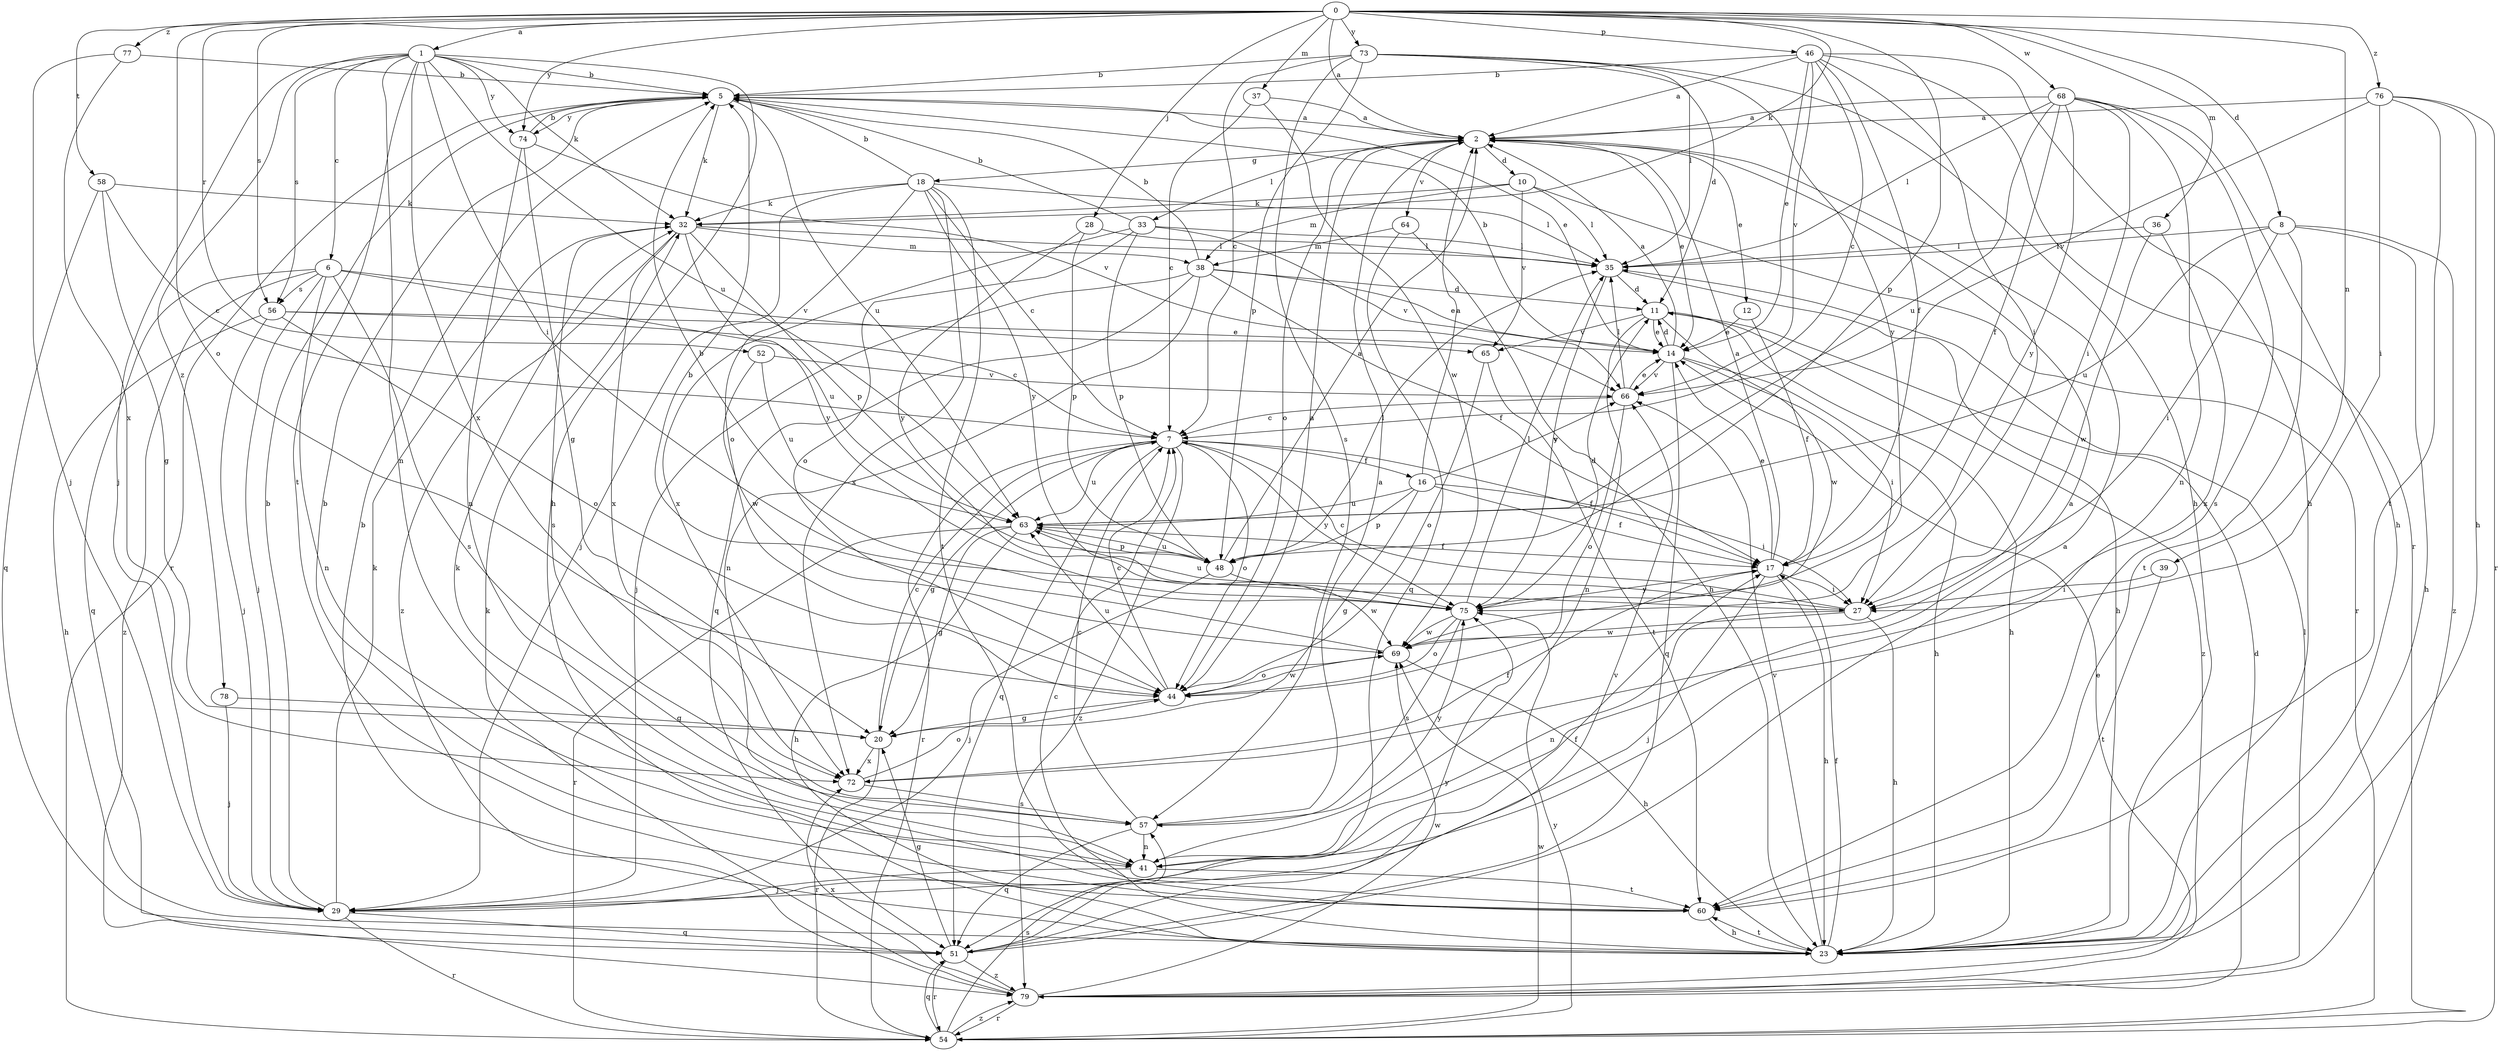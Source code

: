 strict digraph  {
0;
1;
2;
5;
6;
7;
8;
10;
11;
12;
14;
16;
17;
18;
20;
23;
27;
28;
29;
32;
33;
35;
36;
37;
38;
39;
41;
44;
46;
48;
51;
52;
54;
56;
57;
58;
60;
63;
64;
65;
66;
68;
69;
72;
73;
74;
75;
76;
77;
78;
79;
0 -> 1  [label=a];
0 -> 2  [label=a];
0 -> 8  [label=d];
0 -> 28  [label=j];
0 -> 32  [label=k];
0 -> 36  [label=m];
0 -> 37  [label=m];
0 -> 39  [label=n];
0 -> 44  [label=o];
0 -> 46  [label=p];
0 -> 48  [label=p];
0 -> 52  [label=r];
0 -> 56  [label=s];
0 -> 58  [label=t];
0 -> 68  [label=w];
0 -> 73  [label=y];
0 -> 74  [label=y];
0 -> 76  [label=z];
0 -> 77  [label=z];
1 -> 5  [label=b];
1 -> 6  [label=c];
1 -> 23  [label=h];
1 -> 27  [label=i];
1 -> 29  [label=j];
1 -> 32  [label=k];
1 -> 41  [label=n];
1 -> 56  [label=s];
1 -> 60  [label=t];
1 -> 63  [label=u];
1 -> 72  [label=x];
1 -> 74  [label=y];
1 -> 78  [label=z];
2 -> 10  [label=d];
2 -> 12  [label=e];
2 -> 14  [label=e];
2 -> 18  [label=g];
2 -> 33  [label=l];
2 -> 44  [label=o];
2 -> 64  [label=v];
5 -> 2  [label=a];
5 -> 14  [label=e];
5 -> 32  [label=k];
5 -> 54  [label=r];
5 -> 63  [label=u];
5 -> 74  [label=y];
6 -> 29  [label=j];
6 -> 41  [label=n];
6 -> 51  [label=q];
6 -> 56  [label=s];
6 -> 57  [label=s];
6 -> 63  [label=u];
6 -> 65  [label=v];
6 -> 79  [label=z];
7 -> 16  [label=f];
7 -> 17  [label=f];
7 -> 20  [label=g];
7 -> 44  [label=o];
7 -> 51  [label=q];
7 -> 54  [label=r];
7 -> 63  [label=u];
7 -> 75  [label=y];
7 -> 79  [label=z];
8 -> 23  [label=h];
8 -> 27  [label=i];
8 -> 35  [label=l];
8 -> 60  [label=t];
8 -> 63  [label=u];
8 -> 79  [label=z];
10 -> 32  [label=k];
10 -> 35  [label=l];
10 -> 38  [label=m];
10 -> 54  [label=r];
10 -> 65  [label=v];
11 -> 14  [label=e];
11 -> 23  [label=h];
11 -> 41  [label=n];
11 -> 65  [label=v];
11 -> 69  [label=w];
11 -> 79  [label=z];
12 -> 14  [label=e];
12 -> 17  [label=f];
14 -> 2  [label=a];
14 -> 5  [label=b];
14 -> 11  [label=d];
14 -> 23  [label=h];
14 -> 27  [label=i];
14 -> 51  [label=q];
14 -> 66  [label=v];
16 -> 2  [label=a];
16 -> 17  [label=f];
16 -> 20  [label=g];
16 -> 27  [label=i];
16 -> 48  [label=p];
16 -> 63  [label=u];
16 -> 66  [label=v];
17 -> 2  [label=a];
17 -> 14  [label=e];
17 -> 23  [label=h];
17 -> 27  [label=i];
17 -> 29  [label=j];
17 -> 75  [label=y];
18 -> 5  [label=b];
18 -> 7  [label=c];
18 -> 29  [label=j];
18 -> 32  [label=k];
18 -> 35  [label=l];
18 -> 44  [label=o];
18 -> 60  [label=t];
18 -> 72  [label=x];
18 -> 75  [label=y];
20 -> 7  [label=c];
20 -> 54  [label=r];
20 -> 72  [label=x];
23 -> 5  [label=b];
23 -> 7  [label=c];
23 -> 17  [label=f];
23 -> 60  [label=t];
23 -> 66  [label=v];
27 -> 7  [label=c];
27 -> 23  [label=h];
27 -> 41  [label=n];
27 -> 63  [label=u];
27 -> 69  [label=w];
28 -> 35  [label=l];
28 -> 48  [label=p];
28 -> 75  [label=y];
29 -> 5  [label=b];
29 -> 17  [label=f];
29 -> 32  [label=k];
29 -> 51  [label=q];
29 -> 54  [label=r];
32 -> 35  [label=l];
32 -> 38  [label=m];
32 -> 48  [label=p];
32 -> 57  [label=s];
32 -> 72  [label=x];
32 -> 75  [label=y];
32 -> 79  [label=z];
33 -> 5  [label=b];
33 -> 35  [label=l];
33 -> 44  [label=o];
33 -> 48  [label=p];
33 -> 66  [label=v];
33 -> 72  [label=x];
35 -> 11  [label=d];
35 -> 23  [label=h];
35 -> 75  [label=y];
36 -> 35  [label=l];
36 -> 69  [label=w];
36 -> 72  [label=x];
37 -> 2  [label=a];
37 -> 7  [label=c];
37 -> 69  [label=w];
38 -> 5  [label=b];
38 -> 11  [label=d];
38 -> 14  [label=e];
38 -> 17  [label=f];
38 -> 29  [label=j];
38 -> 41  [label=n];
38 -> 51  [label=q];
39 -> 27  [label=i];
39 -> 60  [label=t];
41 -> 2  [label=a];
41 -> 29  [label=j];
41 -> 60  [label=t];
44 -> 2  [label=a];
44 -> 7  [label=c];
44 -> 20  [label=g];
44 -> 63  [label=u];
44 -> 69  [label=w];
46 -> 2  [label=a];
46 -> 5  [label=b];
46 -> 7  [label=c];
46 -> 14  [label=e];
46 -> 17  [label=f];
46 -> 23  [label=h];
46 -> 27  [label=i];
46 -> 54  [label=r];
46 -> 66  [label=v];
48 -> 2  [label=a];
48 -> 29  [label=j];
48 -> 35  [label=l];
48 -> 63  [label=u];
48 -> 69  [label=w];
51 -> 2  [label=a];
51 -> 20  [label=g];
51 -> 54  [label=r];
51 -> 66  [label=v];
51 -> 75  [label=y];
51 -> 79  [label=z];
52 -> 63  [label=u];
52 -> 66  [label=v];
52 -> 69  [label=w];
54 -> 51  [label=q];
54 -> 57  [label=s];
54 -> 69  [label=w];
54 -> 75  [label=y];
54 -> 79  [label=z];
56 -> 7  [label=c];
56 -> 14  [label=e];
56 -> 23  [label=h];
56 -> 29  [label=j];
56 -> 44  [label=o];
57 -> 2  [label=a];
57 -> 7  [label=c];
57 -> 41  [label=n];
57 -> 51  [label=q];
57 -> 75  [label=y];
58 -> 7  [label=c];
58 -> 20  [label=g];
58 -> 32  [label=k];
58 -> 51  [label=q];
60 -> 5  [label=b];
60 -> 23  [label=h];
60 -> 32  [label=k];
63 -> 17  [label=f];
63 -> 20  [label=g];
63 -> 23  [label=h];
63 -> 48  [label=p];
63 -> 54  [label=r];
64 -> 23  [label=h];
64 -> 38  [label=m];
64 -> 51  [label=q];
65 -> 44  [label=o];
65 -> 60  [label=t];
66 -> 7  [label=c];
66 -> 14  [label=e];
66 -> 35  [label=l];
66 -> 44  [label=o];
68 -> 2  [label=a];
68 -> 17  [label=f];
68 -> 23  [label=h];
68 -> 27  [label=i];
68 -> 35  [label=l];
68 -> 41  [label=n];
68 -> 63  [label=u];
68 -> 75  [label=y];
68 -> 60  [label=s];
69 -> 5  [label=b];
69 -> 23  [label=h];
69 -> 44  [label=o];
72 -> 17  [label=f];
72 -> 44  [label=o];
72 -> 57  [label=s];
73 -> 5  [label=b];
73 -> 7  [label=c];
73 -> 11  [label=d];
73 -> 23  [label=h];
73 -> 35  [label=l];
73 -> 48  [label=p];
73 -> 57  [label=s];
73 -> 75  [label=y];
74 -> 5  [label=b];
74 -> 20  [label=g];
74 -> 41  [label=n];
74 -> 66  [label=v];
75 -> 5  [label=b];
75 -> 11  [label=d];
75 -> 35  [label=l];
75 -> 44  [label=o];
75 -> 57  [label=s];
75 -> 69  [label=w];
76 -> 2  [label=a];
76 -> 23  [label=h];
76 -> 27  [label=i];
76 -> 54  [label=r];
76 -> 60  [label=t];
76 -> 66  [label=v];
77 -> 5  [label=b];
77 -> 29  [label=j];
77 -> 72  [label=x];
78 -> 20  [label=g];
78 -> 29  [label=j];
79 -> 11  [label=d];
79 -> 14  [label=e];
79 -> 32  [label=k];
79 -> 35  [label=l];
79 -> 54  [label=r];
79 -> 69  [label=w];
79 -> 72  [label=x];
}
